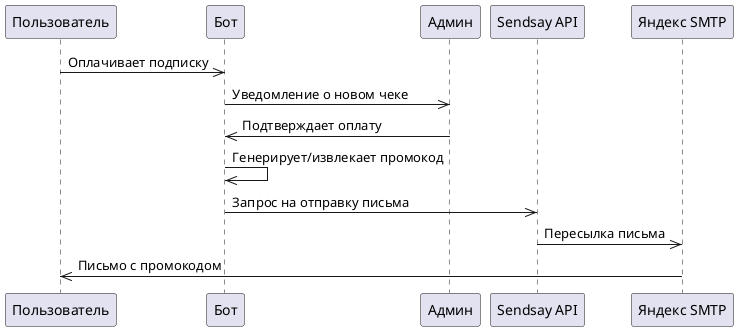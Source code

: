 @startuml
participant Пользователь
participant Бот
participant Админ
participant "Sendsay API" as Sendsay
participant "Яндекс SMTP" as Yandex

Пользователь ->> Бот: Оплачивает подписку
Бот ->> Админ: Уведомление о новом чеке
Админ ->> Бот: Подтверждает оплату
Бот ->> Бот: Генерирует/извлекает промокод
Бот ->> Sendsay: Запрос на отправку письма
Sendsay ->> Yandex: Пересылка письма
Yandex ->> Пользователь: Письмо с промокодом
@enduml
